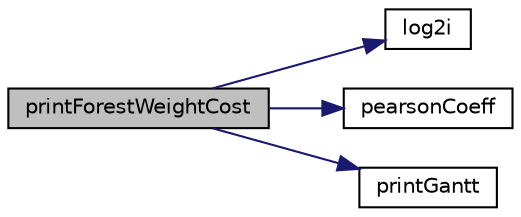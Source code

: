 digraph "printForestWeightCost"
{
 // LATEX_PDF_SIZE
  edge [fontname="Helvetica",fontsize="10",labelfontname="Helvetica",labelfontsize="10"];
  node [fontname="Helvetica",fontsize="10",shape=record];
  rankdir="LR";
  Node1 [label="printForestWeightCost",height=0.2,width=0.4,color="black", fillcolor="grey75", style="filled", fontcolor="black",tooltip=" "];
  Node1 -> Node2 [color="midnightblue",fontsize="10",style="solid",fontname="Helvetica"];
  Node2 [label="log2i",height=0.2,width=0.4,color="black", fillcolor="white", style="filled",URL="$superlu__defs_8h.html#a136c4bd713589ca86dffdc11ae5477ea",tooltip=" "];
  Node1 -> Node3 [color="midnightblue",fontsize="10",style="solid",fontname="Helvetica"];
  Node3 [label="pearsonCoeff",height=0.2,width=0.4,color="black", fillcolor="white", style="filled",URL="$supernodalForest_8c.html#aaa6f794be3782a42f24ae8ed3668a150",tooltip=" "];
  Node1 -> Node4 [color="midnightblue",fontsize="10",style="solid",fontname="Helvetica"];
  Node4 [label="printGantt",height=0.2,width=0.4,color="black", fillcolor="white", style="filled",URL="$supernodalForest_8c.html#aa3c3c37da3b5b068796665cc299fb63f",tooltip=" "];
}
